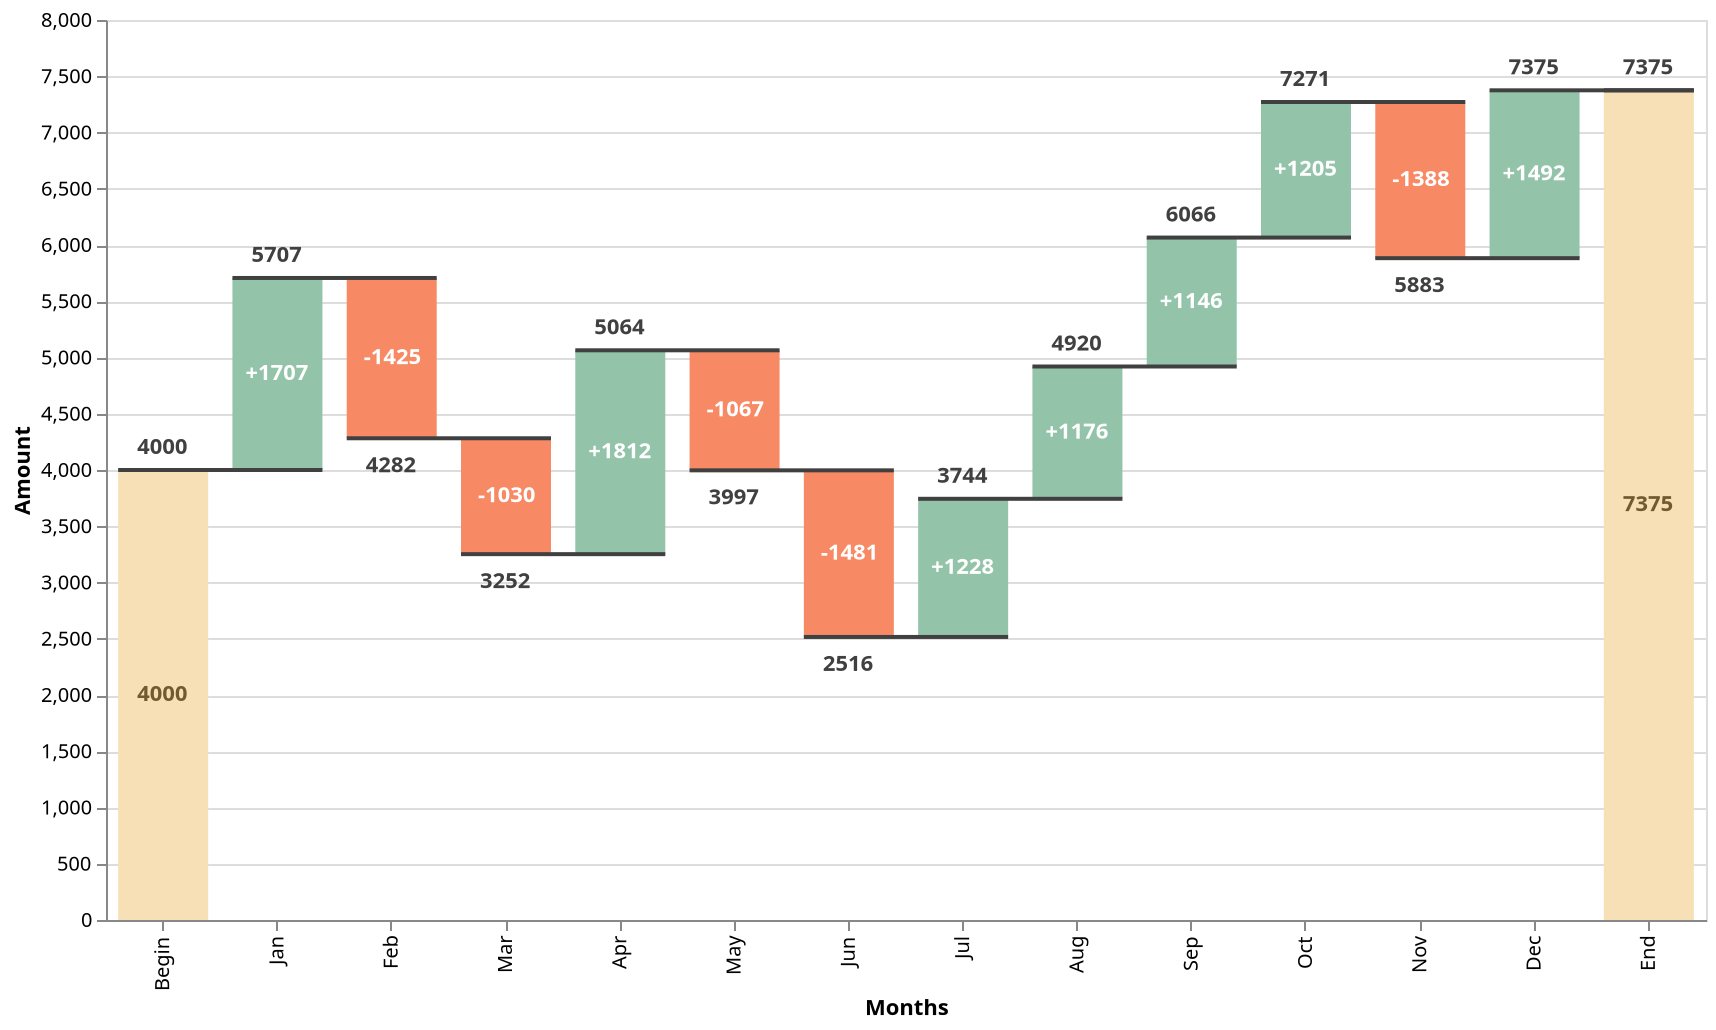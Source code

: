 {
    "$schema": "https://vega.github.io/schema/vega/v4.json",
    "autosize": "pad",
    "padding": 5,
    "width": 800,
    "height": 450,
    "style": "cell",
    "data": [
        {
            "name": "source_0",
            "values": [
                {
                    "label": "Begin",
                    "amount": 4000
                },
                {
                    "label": "Jan",
                    "amount": 1707
                },
                {
                    "label": "Feb",
                    "amount": -1425
                },
                {
                    "label": "Mar",
                    "amount": -1030
                },
                {
                    "label": "Apr",
                    "amount": 1812
                },
                {
                    "label": "May",
                    "amount": -1067
                },
                {
                    "label": "Jun",
                    "amount": -1481
                },
                {
                    "label": "Jul",
                    "amount": 1228
                },
                {
                    "label": "Aug",
                    "amount": 1176
                },
                {
                    "label": "Sep",
                    "amount": 1146
                },
                {
                    "label": "Oct",
                    "amount": 1205
                },
                {
                    "label": "Nov",
                    "amount": -1388
                },
                {
                    "label": "Dec",
                    "amount": 1492
                },
                {
                    "label": "End",
                    "amount": 0
                }
            ]
        },
        {
            "name": "data_0",
            "source": "source_0",
            "transform": [
                {
                    "type": "window",
                    "params": [
                        null
                    ],
                    "as": [
                        "sum"
                    ],
                    "ops": [
                        "sum"
                    ],
                    "fields": [
                        "amount"
                    ],
                    "sort": {
                        "field": [],
                        "order": []
                    }
                },
                {
                    "type": "window",
                    "params": [
                        null
                    ],
                    "as": [
                        "lead"
                    ],
                    "ops": [
                        "lead"
                    ],
                    "fields": [
                        "label"
                    ],
                    "sort": {
                        "field": [],
                        "order": []
                    }
                },
                {
                    "type": "formula",
                    "expr": "datum.lead === null ? datum.label : datum.lead",
                    "as": "lead"
                },
                {
                    "type": "formula",
                    "expr": "datum.label === 'End' ? 0 : datum.sum - datum.amount",
                    "as": "previous_sum"
                },
                {
                    "type": "formula",
                    "expr": "datum.label === 'End' ? datum.sum : datum.amount",
                    "as": "amount"
                },
                {
                    "type": "formula",
                    "expr": "(datum.label !== 'Begin' && datum.label !== 'End' && datum.amount > 0 ? '+' : '') + datum.amount",
                    "as": "text_amount"
                },
                {
                    "type": "formula",
                    "expr": "(datum.sum + datum.previous_sum) / 2",
                    "as": "center"
                },
                {
                    "type": "formula",
                    "expr": "datum.sum < datum.previous_sum ? datum.sum : ''",
                    "as": "sum_dec"
                },
                {
                    "type": "formula",
                    "expr": "datum.sum > datum.previous_sum ? datum.sum : ''",
                    "as": "sum_inc"
                }
            ]
        },
        {
            "name": "data_1",
            "source": "data_0",
            "transform": [
                {
                    "type": "filter",
                    "expr": "datum[\"previous_sum\"] !== null && !isNaN(datum[\"previous_sum\"])"
                }
            ]
        },
        {
            "name": "data_2",
            "source": "data_0",
            "transform": [
                {
                    "type": "filter",
                    "expr": "datum[\"sum\"] !== null && !isNaN(datum[\"sum\"])"
                }
            ]
        },
        {
            "name": "data_3",
            "source": "data_0",
            "transform": [
                {
                    "type": "filter",
                    "expr": "datum[\"sum_inc\"] !== null && !isNaN(datum[\"sum_inc\"])"
                }
            ]
        },
        {
            "name": "data_4",
            "source": "data_0",
            "transform": [
                {
                    "type": "filter",
                    "expr": "datum[\"sum_dec\"] !== null && !isNaN(datum[\"sum_dec\"])"
                }
            ]
        },
        {
            "name": "data_5",
            "source": "data_0",
            "transform": [
                {
                    "type": "filter",
                    "expr": "datum[\"center\"] !== null && !isNaN(datum[\"center\"])"
                }
            ]
        }
    ],
    "marks": [
        {
            "name": "layer_0_marks",
            "type": "rect",
            "style": [
                "bar"
            ],
            "from": {
                "data": "data_1"
            },
            "encode": {
                "update": {
                    "fill": [
                        {
                            "test": "datum.label === 'Begin' || datum.label === 'End'",
                            "value": "#f7e0b6"
                        },
                        {
                            "test": "datum.sum < datum.previous_sum",
                            "value": "#f78a64"
                        },
                        {
                            "value": "#93c4aa"
                        }
                    ],
                    "xc": {
                        "scale": "x",
                        "field": "label",
                        "band": 0.5
                    },
                    "width": {
                        "value": 45
                    },
                    "y": {
                        "scale": "y",
                        "field": "previous_sum"
                    },
                    "y2": {
                        "scale": "y",
                        "field": "sum"
                    }
                }
            }
        },
        {
            "name": "layer_1_marks",
            "type": "rule",
            "style": [
                "rule"
            ],
            "from": {
                "data": "data_2"
            },
            "encode": {
                "update": {
                    "opacity": {
                        "value": 1
                    },
                    "strokeWidth": {
                        "value": 2
                    },
                    "stroke": {
                        "value": "#404040"
                    },
                    "x": {
                        "scale": "x",
                        "field": "label",
                        "band": 0.5,
                        "offset": -22.5
                    },
                    "y": {
                        "scale": "y",
                        "field": "sum"
                    },
                    "x2": {
                        "scale": "x",
                        "field": "lead",
                        "band": 0.5,
                        "offset": 22.5
                    }
                }
            }
        },
        {
            "name": "layer_2_marks",
            "type": "text",
            "style": [
                "text"
            ],
            "from": {
                "data": "data_3"
            },
            "encode": {
                "update": {
                    "dy": {
                        "value": -8
                    },
                    "fontWeight": {
                        "value": "bold"
                    },
                    "fill": {
                        "value": "#404040"
                    },
                    "x": {
                        "scale": "x",
                        "field": "label",
                        "band": 0.5
                    },
                    "y": {
                        "scale": "y",
                        "field": "sum_inc"
                    },
                    "text": {
                        "signal": "''+datum[\"sum_inc\"]"
                    },
                    "align": {
                        "value": "center"
                    }
                }
            }
        },
        {
            "name": "layer_3_marks",
            "type": "text",
            "style": [
                "text"
            ],
            "from": {
                "data": "data_4"
            },
            "encode": {
                "update": {
                    "baseline": {
                        "value": "top"
                    },
                    "dy": {
                        "value": 8
                    },
                    "fontWeight": {
                        "value": "bold"
                    },
                    "fill": {
                        "value": "#404040"
                    },
                    "x": {
                        "scale": "x",
                        "field": "label",
                        "band": 0.5
                    },
                    "y": {
                        "scale": "y",
                        "field": "sum_dec"
                    },
                    "text": {
                        "signal": "''+datum[\"sum_dec\"]"
                    },
                    "align": {
                        "value": "center"
                    }
                }
            }
        },
        {
            "name": "layer_4_marks",
            "type": "text",
            "style": [
                "text"
            ],
            "from": {
                "data": "data_5"
            },
            "encode": {
                "update": {
                    "baseline": {
                        "value": "middle"
                    },
                    "fontWeight": {
                        "value": "bold"
                    },
                    "fill": [
                        {
                            "test": "datum.label === 'Begin' || datum.label === 'End'",
                            "value": "#725a30"
                        },
                        {
                            "value": "white"
                        }
                    ],
                    "x": {
                        "scale": "x",
                        "field": "label",
                        "band": 0.5
                    },
                    "y": {
                        "scale": "y",
                        "field": "center"
                    },
                    "text": {
                        "signal": "''+datum[\"text_amount\"]"
                    },
                    "align": {
                        "value": "center"
                    }
                }
            }
        }
    ],
    "scales": [
        {
            "name": "x",
            "type": "band",
            "domain": {
                "fields": [
                    {
                        "data": "data_1",
                        "field": "label"
                    },
                    {
                        "data": "data_2",
                        "field": "label"
                    },
                    {
                        "data": "data_2",
                        "field": "lead"
                    },
                    {
                        "data": "data_3",
                        "field": "label"
                    },
                    {
                        "data": "data_4",
                        "field": "label"
                    },
                    {
                        "data": "data_5",
                        "field": "label"
                    }
                ]
            },
            "range": [
                0,
                {
                    "signal": "width"
                }
            ],
            "paddingInner": 0.1,
            "paddingOuter": 0.05
        },
        {
            "name": "y",
            "type": "linear",
            "domain": {
                "fields": [
                    {
                        "data": "data_1",
                        "field": "previous_sum"
                    },
                    {
                        "data": "data_1",
                        "field": "sum"
                    },
                    {
                        "data": "data_2",
                        "field": "sum"
                    },
                    {
                        "data": "data_3",
                        "field": "sum_inc"
                    },
                    {
                        "data": "data_4",
                        "field": "sum_dec"
                    },
                    {
                        "data": "data_5",
                        "field": "center"
                    }
                ]
            },
            "range": [
                {
                    "signal": "height"
                },
                0
            ],
            "nice": true,
            "zero": true
        }
    ],
    "axes": [
        {
            "scale": "x",
            "orient": "bottom",
            "grid": false,
            "title": "Months",
            "labelOverlap": true,
            "encode": {
                "labels": {
                    "update": {
                        "angle": {
                            "value": 270
                        },
                        "align": {
                            "value": "right"
                        },
                        "baseline": {
                            "value": "middle"
                        }
                    }
                }
            },
            "zindex": 1
        },
        {
            "scale": "y",
            "orient": "left",
            "grid": false,
            "title": "Amount",
            "labelOverlap": true,
            "tickCount": {
                "signal": "ceil(height/40)"
            },
            "zindex": 1
        },
        {
            "scale": "y",
            "orient": "left",
            "grid": true,
            "tickCount": {
                "signal": "ceil(height/40)"
            },
            "gridScale": "x",
            "domain": false,
            "labels": false,
            "maxExtent": 0,
            "minExtent": 0,
            "ticks": false,
            "zindex": 0
        }
    ],
    "config": {
        "axisY": {
            "minExtent": 30
        }
    }
}
